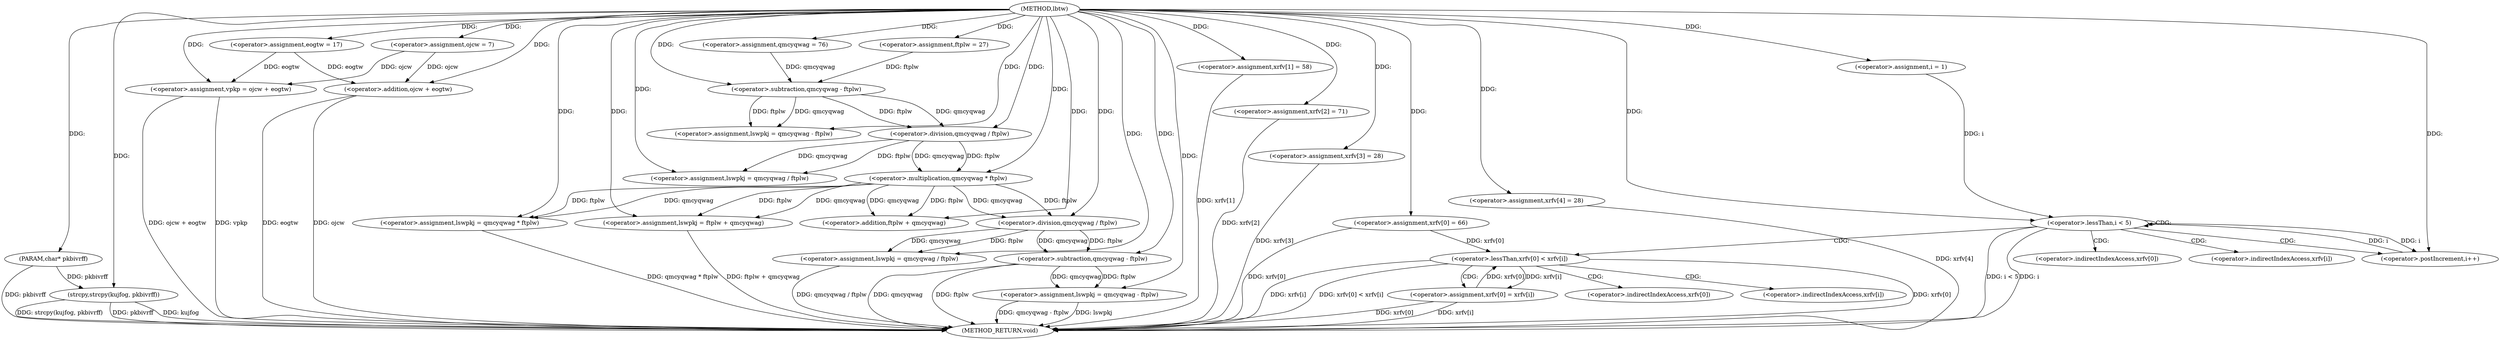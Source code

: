 digraph lbtw {  
"2121375568477368511" [label = "(METHOD,lbtw)" ]
"2121375568477368624" [label = "(METHOD_RETURN,void)" ]
"2121375568477368512" [label = "(PARAM,char* pkbivrff)" ]
"2121375568477368516" [label = "(<operator>.assignment,eogtw = 17)" ]
"2121375568477368520" [label = "(<operator>.assignment,ojcw = 7)" ]
"2121375568477368524" [label = "(strcpy,strcpy(kujfog, pkbivrff))" ]
"2121375568477368528" [label = "(<operator>.assignment,qmcyqwag = 76)" ]
"2121375568477368531" [label = "(<operator>.assignment,vpkp = ojcw + eogtw)" ]
"2121375568477368533" [label = "(<operator>.addition,ojcw + eogtw)" ]
"2121375568477368537" [label = "(<operator>.assignment,ftplw = 27)" ]
"2121375568477368542" [label = "(<operator>.assignment,lswpkj = qmcyqwag - ftplw)" ]
"2121375568477368544" [label = "(<operator>.subtraction,qmcyqwag - ftplw)" ]
"2121375568477368547" [label = "(<operator>.assignment,lswpkj = qmcyqwag / ftplw)" ]
"2121375568477368549" [label = "(<operator>.division,qmcyqwag / ftplw)" ]
"2121375568477368552" [label = "(<operator>.assignment,lswpkj = qmcyqwag * ftplw)" ]
"2121375568477368554" [label = "(<operator>.multiplication,qmcyqwag * ftplw)" ]
"2121375568477368557" [label = "(<operator>.assignment,lswpkj = ftplw + qmcyqwag)" ]
"2121375568477368559" [label = "(<operator>.addition,ftplw + qmcyqwag)" ]
"2121375568477368562" [label = "(<operator>.assignment,xrfv[0] = 66)" ]
"2121375568477368567" [label = "(<operator>.assignment,xrfv[1] = 58)" ]
"2121375568477368572" [label = "(<operator>.assignment,lswpkj = qmcyqwag / ftplw)" ]
"2121375568477368574" [label = "(<operator>.division,qmcyqwag / ftplw)" ]
"2121375568477368577" [label = "(<operator>.assignment,xrfv[2] = 71)" ]
"2121375568477368582" [label = "(<operator>.assignment,lswpkj = qmcyqwag - ftplw)" ]
"2121375568477368584" [label = "(<operator>.subtraction,qmcyqwag - ftplw)" ]
"2121375568477368587" [label = "(<operator>.assignment,xrfv[3] = 28)" ]
"2121375568477368592" [label = "(<operator>.assignment,xrfv[4] = 28)" ]
"2121375568477368599" [label = "(<operator>.assignment,i = 1)" ]
"2121375568477368602" [label = "(<operator>.lessThan,i < 5)" ]
"2121375568477368605" [label = "(<operator>.postIncrement,i++)" ]
"2121375568477368609" [label = "(<operator>.lessThan,xrfv[0] < xrfv[i])" ]
"2121375568477368617" [label = "(<operator>.assignment,xrfv[0] = xrfv[i])" ]
"2121375568477368610" [label = "(<operator>.indirectIndexAccess,xrfv[0])" ]
"2121375568477368613" [label = "(<operator>.indirectIndexAccess,xrfv[i])" ]
"2121375568477368618" [label = "(<operator>.indirectIndexAccess,xrfv[0])" ]
"2121375568477368621" [label = "(<operator>.indirectIndexAccess,xrfv[i])" ]
  "2121375568477368617" -> "2121375568477368624"  [ label = "DDG: xrfv[0]"] 
  "2121375568477368524" -> "2121375568477368624"  [ label = "DDG: strcpy(kujfog, pkbivrff)"] 
  "2121375568477368584" -> "2121375568477368624"  [ label = "DDG: qmcyqwag"] 
  "2121375568477368533" -> "2121375568477368624"  [ label = "DDG: ojcw"] 
  "2121375568477368587" -> "2121375568477368624"  [ label = "DDG: xrfv[3]"] 
  "2121375568477368609" -> "2121375568477368624"  [ label = "DDG: xrfv[0]"] 
  "2121375568477368552" -> "2121375568477368624"  [ label = "DDG: qmcyqwag * ftplw"] 
  "2121375568477368617" -> "2121375568477368624"  [ label = "DDG: xrfv[i]"] 
  "2121375568477368582" -> "2121375568477368624"  [ label = "DDG: lswpkj"] 
  "2121375568477368572" -> "2121375568477368624"  [ label = "DDG: qmcyqwag / ftplw"] 
  "2121375568477368533" -> "2121375568477368624"  [ label = "DDG: eogtw"] 
  "2121375568477368582" -> "2121375568477368624"  [ label = "DDG: qmcyqwag - ftplw"] 
  "2121375568477368524" -> "2121375568477368624"  [ label = "DDG: pkbivrff"] 
  "2121375568477368602" -> "2121375568477368624"  [ label = "DDG: i < 5"] 
  "2121375568477368531" -> "2121375568477368624"  [ label = "DDG: vpkp"] 
  "2121375568477368592" -> "2121375568477368624"  [ label = "DDG: xrfv[4]"] 
  "2121375568477368609" -> "2121375568477368624"  [ label = "DDG: xrfv[i]"] 
  "2121375568477368577" -> "2121375568477368624"  [ label = "DDG: xrfv[2]"] 
  "2121375568477368557" -> "2121375568477368624"  [ label = "DDG: ftplw + qmcyqwag"] 
  "2121375568477368512" -> "2121375568477368624"  [ label = "DDG: pkbivrff"] 
  "2121375568477368584" -> "2121375568477368624"  [ label = "DDG: ftplw"] 
  "2121375568477368609" -> "2121375568477368624"  [ label = "DDG: xrfv[0] < xrfv[i]"] 
  "2121375568477368524" -> "2121375568477368624"  [ label = "DDG: kujfog"] 
  "2121375568477368602" -> "2121375568477368624"  [ label = "DDG: i"] 
  "2121375568477368567" -> "2121375568477368624"  [ label = "DDG: xrfv[1]"] 
  "2121375568477368562" -> "2121375568477368624"  [ label = "DDG: xrfv[0]"] 
  "2121375568477368531" -> "2121375568477368624"  [ label = "DDG: ojcw + eogtw"] 
  "2121375568477368511" -> "2121375568477368512"  [ label = "DDG: "] 
  "2121375568477368511" -> "2121375568477368516"  [ label = "DDG: "] 
  "2121375568477368511" -> "2121375568477368520"  [ label = "DDG: "] 
  "2121375568477368511" -> "2121375568477368524"  [ label = "DDG: "] 
  "2121375568477368512" -> "2121375568477368524"  [ label = "DDG: pkbivrff"] 
  "2121375568477368511" -> "2121375568477368528"  [ label = "DDG: "] 
  "2121375568477368520" -> "2121375568477368531"  [ label = "DDG: ojcw"] 
  "2121375568477368511" -> "2121375568477368531"  [ label = "DDG: "] 
  "2121375568477368516" -> "2121375568477368531"  [ label = "DDG: eogtw"] 
  "2121375568477368520" -> "2121375568477368533"  [ label = "DDG: ojcw"] 
  "2121375568477368511" -> "2121375568477368533"  [ label = "DDG: "] 
  "2121375568477368516" -> "2121375568477368533"  [ label = "DDG: eogtw"] 
  "2121375568477368511" -> "2121375568477368537"  [ label = "DDG: "] 
  "2121375568477368544" -> "2121375568477368542"  [ label = "DDG: qmcyqwag"] 
  "2121375568477368544" -> "2121375568477368542"  [ label = "DDG: ftplw"] 
  "2121375568477368511" -> "2121375568477368542"  [ label = "DDG: "] 
  "2121375568477368528" -> "2121375568477368544"  [ label = "DDG: qmcyqwag"] 
  "2121375568477368511" -> "2121375568477368544"  [ label = "DDG: "] 
  "2121375568477368537" -> "2121375568477368544"  [ label = "DDG: ftplw"] 
  "2121375568477368549" -> "2121375568477368547"  [ label = "DDG: qmcyqwag"] 
  "2121375568477368549" -> "2121375568477368547"  [ label = "DDG: ftplw"] 
  "2121375568477368511" -> "2121375568477368547"  [ label = "DDG: "] 
  "2121375568477368544" -> "2121375568477368549"  [ label = "DDG: qmcyqwag"] 
  "2121375568477368511" -> "2121375568477368549"  [ label = "DDG: "] 
  "2121375568477368544" -> "2121375568477368549"  [ label = "DDG: ftplw"] 
  "2121375568477368554" -> "2121375568477368552"  [ label = "DDG: qmcyqwag"] 
  "2121375568477368554" -> "2121375568477368552"  [ label = "DDG: ftplw"] 
  "2121375568477368511" -> "2121375568477368552"  [ label = "DDG: "] 
  "2121375568477368549" -> "2121375568477368554"  [ label = "DDG: qmcyqwag"] 
  "2121375568477368511" -> "2121375568477368554"  [ label = "DDG: "] 
  "2121375568477368549" -> "2121375568477368554"  [ label = "DDG: ftplw"] 
  "2121375568477368554" -> "2121375568477368557"  [ label = "DDG: ftplw"] 
  "2121375568477368511" -> "2121375568477368557"  [ label = "DDG: "] 
  "2121375568477368554" -> "2121375568477368557"  [ label = "DDG: qmcyqwag"] 
  "2121375568477368554" -> "2121375568477368559"  [ label = "DDG: ftplw"] 
  "2121375568477368511" -> "2121375568477368559"  [ label = "DDG: "] 
  "2121375568477368554" -> "2121375568477368559"  [ label = "DDG: qmcyqwag"] 
  "2121375568477368511" -> "2121375568477368562"  [ label = "DDG: "] 
  "2121375568477368511" -> "2121375568477368567"  [ label = "DDG: "] 
  "2121375568477368574" -> "2121375568477368572"  [ label = "DDG: qmcyqwag"] 
  "2121375568477368574" -> "2121375568477368572"  [ label = "DDG: ftplw"] 
  "2121375568477368511" -> "2121375568477368572"  [ label = "DDG: "] 
  "2121375568477368511" -> "2121375568477368574"  [ label = "DDG: "] 
  "2121375568477368554" -> "2121375568477368574"  [ label = "DDG: qmcyqwag"] 
  "2121375568477368554" -> "2121375568477368574"  [ label = "DDG: ftplw"] 
  "2121375568477368511" -> "2121375568477368577"  [ label = "DDG: "] 
  "2121375568477368584" -> "2121375568477368582"  [ label = "DDG: qmcyqwag"] 
  "2121375568477368584" -> "2121375568477368582"  [ label = "DDG: ftplw"] 
  "2121375568477368511" -> "2121375568477368582"  [ label = "DDG: "] 
  "2121375568477368574" -> "2121375568477368584"  [ label = "DDG: qmcyqwag"] 
  "2121375568477368511" -> "2121375568477368584"  [ label = "DDG: "] 
  "2121375568477368574" -> "2121375568477368584"  [ label = "DDG: ftplw"] 
  "2121375568477368511" -> "2121375568477368587"  [ label = "DDG: "] 
  "2121375568477368511" -> "2121375568477368592"  [ label = "DDG: "] 
  "2121375568477368511" -> "2121375568477368599"  [ label = "DDG: "] 
  "2121375568477368605" -> "2121375568477368602"  [ label = "DDG: i"] 
  "2121375568477368599" -> "2121375568477368602"  [ label = "DDG: i"] 
  "2121375568477368511" -> "2121375568477368602"  [ label = "DDG: "] 
  "2121375568477368602" -> "2121375568477368605"  [ label = "DDG: i"] 
  "2121375568477368511" -> "2121375568477368605"  [ label = "DDG: "] 
  "2121375568477368617" -> "2121375568477368609"  [ label = "DDG: xrfv[0]"] 
  "2121375568477368562" -> "2121375568477368609"  [ label = "DDG: xrfv[0]"] 
  "2121375568477368609" -> "2121375568477368617"  [ label = "DDG: xrfv[i]"] 
  "2121375568477368602" -> "2121375568477368613"  [ label = "CDG: "] 
  "2121375568477368602" -> "2121375568477368609"  [ label = "CDG: "] 
  "2121375568477368602" -> "2121375568477368610"  [ label = "CDG: "] 
  "2121375568477368602" -> "2121375568477368605"  [ label = "CDG: "] 
  "2121375568477368602" -> "2121375568477368602"  [ label = "CDG: "] 
  "2121375568477368609" -> "2121375568477368621"  [ label = "CDG: "] 
  "2121375568477368609" -> "2121375568477368617"  [ label = "CDG: "] 
  "2121375568477368609" -> "2121375568477368618"  [ label = "CDG: "] 
}
